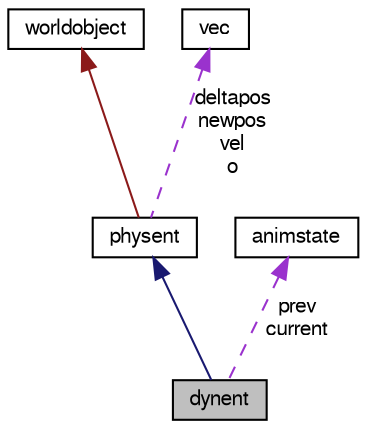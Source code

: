 digraph G
{
  edge [fontname="FreeSans",fontsize="10",labelfontname="FreeSans",labelfontsize="10"];
  node [fontname="FreeSans",fontsize="10",shape=record];
  Node1 [label="dynent",height=0.2,width=0.4,color="black", fillcolor="grey75", style="filled" fontcolor="black"];
  Node2 -> Node1 [dir=back,color="midnightblue",fontsize="10",style="solid",fontname="FreeSans"];
  Node2 [label="physent",height=0.2,width=0.4,color="black", fillcolor="white", style="filled",URL="$classphysent.html"];
  Node3 -> Node2 [dir=back,color="firebrick4",fontsize="10",style="solid",fontname="FreeSans"];
  Node3 [label="worldobject",height=0.2,width=0.4,color="black", fillcolor="white", style="filled",URL="$classworldobject.html"];
  Node4 -> Node2 [dir=back,color="darkorchid3",fontsize="10",style="dashed",label="deltapos\nnewpos\nvel\no",fontname="FreeSans"];
  Node4 [label="vec",height=0.2,width=0.4,color="black", fillcolor="white", style="filled",URL="$structvec.html"];
  Node5 -> Node1 [dir=back,color="darkorchid3",fontsize="10",style="dashed",label="prev\ncurrent",fontname="FreeSans"];
  Node5 [label="animstate",height=0.2,width=0.4,color="black", fillcolor="white", style="filled",URL="$structanimstate.html"];
}
